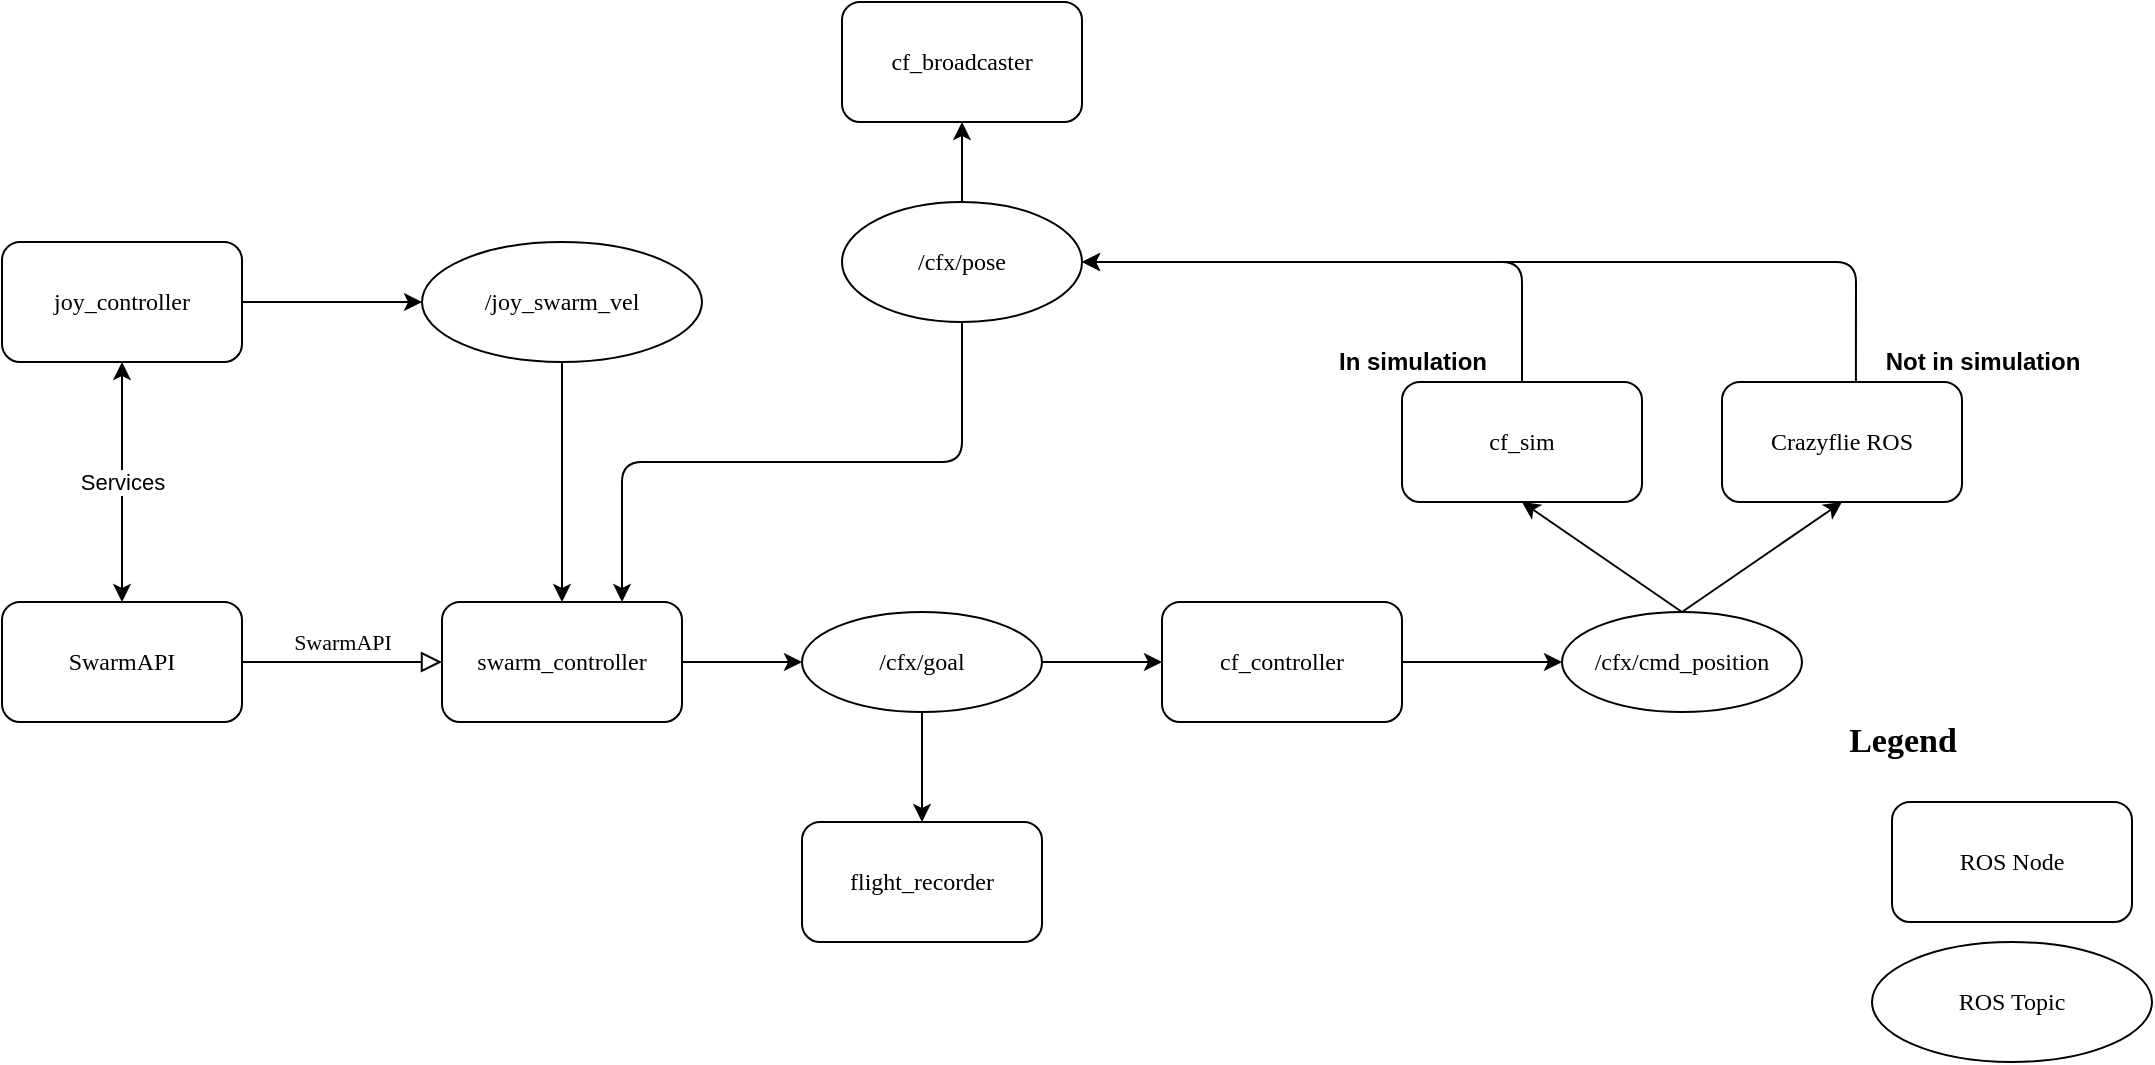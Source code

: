 <mxfile version="13.5.3" type="device"><diagram id="C5RBs43oDa-KdzZeNtuy" name="Page-1"><mxGraphModel dx="1355" dy="776" grid="1" gridSize="10" guides="1" tooltips="1" connect="1" arrows="1" fold="1" page="1" pageScale="1" pageWidth="1169" pageHeight="827" math="0" shadow="0"><root><mxCell id="WIyWlLk6GJQsqaUBKTNV-0"/><mxCell id="WIyWlLk6GJQsqaUBKTNV-1" parent="WIyWlLk6GJQsqaUBKTNV-0"/><mxCell id="Ls8k7aRuhbrhn8P3moN_-0" value="SwarmAPI" style="rounded=1;whiteSpace=wrap;html=1;fontFamily=Comic Sans MS;" parent="WIyWlLk6GJQsqaUBKTNV-1" vertex="1"><mxGeometry x="40" y="370" width="120" height="60" as="geometry"/></mxCell><mxCell id="Ls8k7aRuhbrhn8P3moN_-1" value="&lt;div&gt;swarm_controller&lt;/div&gt;" style="rounded=1;whiteSpace=wrap;html=1;fontFamily=Comic Sans MS;" parent="WIyWlLk6GJQsqaUBKTNV-1" vertex="1"><mxGeometry x="260" y="370" width="120" height="60" as="geometry"/></mxCell><mxCell id="Ls8k7aRuhbrhn8P3moN_-5" value="SwarmAPI" style="edgeStyle=orthogonalEdgeStyle;rounded=0;html=1;jettySize=auto;orthogonalLoop=1;fontSize=11;endArrow=block;endFill=0;endSize=8;strokeWidth=1;shadow=0;labelBackgroundColor=none;exitX=1;exitY=0.5;exitDx=0;exitDy=0;entryX=0;entryY=0.5;entryDx=0;entryDy=0;fontFamily=Comic Sans MS;" parent="WIyWlLk6GJQsqaUBKTNV-1" source="Ls8k7aRuhbrhn8P3moN_-0" target="Ls8k7aRuhbrhn8P3moN_-1" edge="1"><mxGeometry y="10" relative="1" as="geometry"><mxPoint as="offset"/><mxPoint x="390" y="330" as="sourcePoint"/><mxPoint x="500" y="330" as="targetPoint"/></mxGeometry></mxCell><mxCell id="Ls8k7aRuhbrhn8P3moN_-27" value="&lt;b&gt;&lt;font style=&quot;font-size: 17px&quot;&gt;Legend&lt;/font&gt;&lt;/b&gt;" style="text;html=1;align=center;verticalAlign=middle;resizable=0;points=[];autosize=1;fontFamily=Comic Sans MS;" parent="WIyWlLk6GJQsqaUBKTNV-1" vertex="1"><mxGeometry x="945" y="430" width="90" height="20" as="geometry"/></mxCell><mxCell id="Ls8k7aRuhbrhn8P3moN_-28" value="ROS Node" style="rounded=1;whiteSpace=wrap;html=1;fontFamily=Comic Sans MS;" parent="WIyWlLk6GJQsqaUBKTNV-1" vertex="1"><mxGeometry x="985" y="470" width="120" height="60" as="geometry"/></mxCell><mxCell id="Ls8k7aRuhbrhn8P3moN_-29" value="ROS Topic" style="ellipse;whiteSpace=wrap;html=1;fontFamily=Comic Sans MS;" parent="WIyWlLk6GJQsqaUBKTNV-1" vertex="1"><mxGeometry x="975" y="540" width="140" height="60" as="geometry"/></mxCell><mxCell id="gNNyUt6Cvs49o9aLmAuB-0" value="&lt;div&gt;flight_recorder&lt;/div&gt;" style="rounded=1;whiteSpace=wrap;html=1;fontFamily=Comic Sans MS;" vertex="1" parent="WIyWlLk6GJQsqaUBKTNV-1"><mxGeometry x="440" y="480" width="120" height="60" as="geometry"/></mxCell><mxCell id="gNNyUt6Cvs49o9aLmAuB-1" value="joy_controller" style="rounded=1;whiteSpace=wrap;html=1;fontFamily=Comic Sans MS;" vertex="1" parent="WIyWlLk6GJQsqaUBKTNV-1"><mxGeometry x="40" y="190" width="120" height="60" as="geometry"/></mxCell><mxCell id="gNNyUt6Cvs49o9aLmAuB-2" value="cf_broadcaster" style="rounded=1;whiteSpace=wrap;html=1;fontFamily=Comic Sans MS;" vertex="1" parent="WIyWlLk6GJQsqaUBKTNV-1"><mxGeometry x="460" y="70" width="120" height="60" as="geometry"/></mxCell><mxCell id="gNNyUt6Cvs49o9aLmAuB-3" value="&lt;div&gt;cf_sim&lt;/div&gt;" style="rounded=1;whiteSpace=wrap;html=1;fontFamily=Comic Sans MS;" vertex="1" parent="WIyWlLk6GJQsqaUBKTNV-1"><mxGeometry x="740" y="260" width="120" height="60" as="geometry"/></mxCell><mxCell id="gNNyUt6Cvs49o9aLmAuB-4" value="&lt;div&gt;cf_controller&lt;/div&gt;" style="rounded=1;whiteSpace=wrap;html=1;fontFamily=Comic Sans MS;" vertex="1" parent="WIyWlLk6GJQsqaUBKTNV-1"><mxGeometry x="620" y="370" width="120" height="60" as="geometry"/></mxCell><mxCell id="gNNyUt6Cvs49o9aLmAuB-5" value="/joy_swarm_vel" style="ellipse;whiteSpace=wrap;html=1;fontFamily=Comic Sans MS;" vertex="1" parent="WIyWlLk6GJQsqaUBKTNV-1"><mxGeometry x="250" y="190" width="140" height="60" as="geometry"/></mxCell><mxCell id="gNNyUt6Cvs49o9aLmAuB-6" value="" style="endArrow=classic;html=1;exitX=1;exitY=0.5;exitDx=0;exitDy=0;entryX=0;entryY=0.5;entryDx=0;entryDy=0;" edge="1" parent="WIyWlLk6GJQsqaUBKTNV-1" source="gNNyUt6Cvs49o9aLmAuB-1" target="gNNyUt6Cvs49o9aLmAuB-5"><mxGeometry width="50" height="50" relative="1" as="geometry"><mxPoint x="560" y="420" as="sourcePoint"/><mxPoint x="610" y="370" as="targetPoint"/></mxGeometry></mxCell><mxCell id="gNNyUt6Cvs49o9aLmAuB-7" value="" style="endArrow=classic;html=1;exitX=0.5;exitY=1;exitDx=0;exitDy=0;entryX=0.5;entryY=0;entryDx=0;entryDy=0;" edge="1" parent="WIyWlLk6GJQsqaUBKTNV-1" source="gNNyUt6Cvs49o9aLmAuB-5" target="Ls8k7aRuhbrhn8P3moN_-1"><mxGeometry width="50" height="50" relative="1" as="geometry"><mxPoint x="480" y="250" as="sourcePoint"/><mxPoint x="610" y="330" as="targetPoint"/></mxGeometry></mxCell><mxCell id="gNNyUt6Cvs49o9aLmAuB-8" value="" style="endArrow=classic;html=1;exitX=0.5;exitY=0;exitDx=0;exitDy=0;entryX=0.5;entryY=1;entryDx=0;entryDy=0;startArrow=classic;startFill=1;" edge="1" parent="WIyWlLk6GJQsqaUBKTNV-1" source="Ls8k7aRuhbrhn8P3moN_-0" target="gNNyUt6Cvs49o9aLmAuB-1"><mxGeometry width="50" height="50" relative="1" as="geometry"><mxPoint x="90" y="330" as="sourcePoint"/><mxPoint x="140" y="280" as="targetPoint"/></mxGeometry></mxCell><mxCell id="gNNyUt6Cvs49o9aLmAuB-9" value="Services" style="edgeLabel;html=1;align=center;verticalAlign=middle;resizable=0;points=[];" vertex="1" connectable="0" parent="gNNyUt6Cvs49o9aLmAuB-8"><mxGeometry x="0.35" y="2" relative="1" as="geometry"><mxPoint x="2" y="21" as="offset"/></mxGeometry></mxCell><mxCell id="gNNyUt6Cvs49o9aLmAuB-10" value="/cfx/goal" style="ellipse;whiteSpace=wrap;html=1;fontFamily=Comic Sans MS;" vertex="1" parent="WIyWlLk6GJQsqaUBKTNV-1"><mxGeometry x="440" y="375" width="120" height="50" as="geometry"/></mxCell><mxCell id="gNNyUt6Cvs49o9aLmAuB-11" value="" style="endArrow=classic;html=1;exitX=1;exitY=0.5;exitDx=0;exitDy=0;entryX=0;entryY=0.5;entryDx=0;entryDy=0;" edge="1" parent="WIyWlLk6GJQsqaUBKTNV-1" source="Ls8k7aRuhbrhn8P3moN_-1" target="gNNyUt6Cvs49o9aLmAuB-10"><mxGeometry width="50" height="50" relative="1" as="geometry"><mxPoint x="480" y="250" as="sourcePoint"/><mxPoint x="480" y="370" as="targetPoint"/></mxGeometry></mxCell><mxCell id="gNNyUt6Cvs49o9aLmAuB-12" value="Crazyflie ROS" style="rounded=1;whiteSpace=wrap;html=1;fontFamily=Comic Sans MS;" vertex="1" parent="WIyWlLk6GJQsqaUBKTNV-1"><mxGeometry x="900" y="260" width="120" height="60" as="geometry"/></mxCell><mxCell id="gNNyUt6Cvs49o9aLmAuB-13" value="In simulation" style="text;html=1;align=center;verticalAlign=middle;resizable=0;points=[];autosize=1;fontStyle=1" vertex="1" parent="WIyWlLk6GJQsqaUBKTNV-1"><mxGeometry x="690" y="240" width="110" height="20" as="geometry"/></mxCell><mxCell id="gNNyUt6Cvs49o9aLmAuB-14" value="Not in simulation" style="text;html=1;align=center;verticalAlign=middle;resizable=0;points=[];autosize=1;fontStyle=1" vertex="1" parent="WIyWlLk6GJQsqaUBKTNV-1"><mxGeometry x="965" y="240" width="130" height="20" as="geometry"/></mxCell><mxCell id="gNNyUt6Cvs49o9aLmAuB-15" value="/cfx/cmd_position" style="ellipse;whiteSpace=wrap;html=1;fontFamily=Comic Sans MS;" vertex="1" parent="WIyWlLk6GJQsqaUBKTNV-1"><mxGeometry x="820" y="375" width="120" height="50" as="geometry"/></mxCell><mxCell id="gNNyUt6Cvs49o9aLmAuB-16" value="" style="endArrow=classic;html=1;exitX=0.5;exitY=0;exitDx=0;exitDy=0;entryX=0.5;entryY=1;entryDx=0;entryDy=0;" edge="1" parent="WIyWlLk6GJQsqaUBKTNV-1" source="gNNyUt6Cvs49o9aLmAuB-15" target="gNNyUt6Cvs49o9aLmAuB-3"><mxGeometry width="50" height="50" relative="1" as="geometry"><mxPoint x="755" y="300" as="sourcePoint"/><mxPoint x="805" y="250" as="targetPoint"/></mxGeometry></mxCell><mxCell id="gNNyUt6Cvs49o9aLmAuB-17" value="" style="endArrow=classic;html=1;exitX=0.5;exitY=0;exitDx=0;exitDy=0;entryX=0.5;entryY=1;entryDx=0;entryDy=0;" edge="1" parent="WIyWlLk6GJQsqaUBKTNV-1" source="gNNyUt6Cvs49o9aLmAuB-15" target="gNNyUt6Cvs49o9aLmAuB-12"><mxGeometry width="50" height="50" relative="1" as="geometry"><mxPoint x="920" y="430" as="sourcePoint"/><mxPoint x="850" y="490" as="targetPoint"/></mxGeometry></mxCell><mxCell id="gNNyUt6Cvs49o9aLmAuB-18" value="" style="endArrow=classic;html=1;exitX=1;exitY=0.5;exitDx=0;exitDy=0;entryX=0;entryY=0.5;entryDx=0;entryDy=0;" edge="1" parent="WIyWlLk6GJQsqaUBKTNV-1" source="gNNyUt6Cvs49o9aLmAuB-10" target="gNNyUt6Cvs49o9aLmAuB-4"><mxGeometry width="50" height="50" relative="1" as="geometry"><mxPoint x="655" y="240" as="sourcePoint"/><mxPoint x="585" y="300" as="targetPoint"/></mxGeometry></mxCell><mxCell id="gNNyUt6Cvs49o9aLmAuB-20" value="" style="endArrow=classic;html=1;exitX=0.5;exitY=1;exitDx=0;exitDy=0;entryX=0.5;entryY=0;entryDx=0;entryDy=0;" edge="1" parent="WIyWlLk6GJQsqaUBKTNV-1" source="gNNyUt6Cvs49o9aLmAuB-10" target="gNNyUt6Cvs49o9aLmAuB-0"><mxGeometry width="50" height="50" relative="1" as="geometry"><mxPoint x="540" y="429" as="sourcePoint"/><mxPoint x="600" y="429" as="targetPoint"/></mxGeometry></mxCell><mxCell id="gNNyUt6Cvs49o9aLmAuB-21" value="" style="endArrow=classic;html=1;exitX=1;exitY=0.5;exitDx=0;exitDy=0;entryX=0;entryY=0.5;entryDx=0;entryDy=0;" edge="1" parent="WIyWlLk6GJQsqaUBKTNV-1" source="gNNyUt6Cvs49o9aLmAuB-4" target="gNNyUt6Cvs49o9aLmAuB-15"><mxGeometry width="50" height="50" relative="1" as="geometry"><mxPoint x="770" y="394.5" as="sourcePoint"/><mxPoint x="830" y="394.5" as="targetPoint"/></mxGeometry></mxCell><mxCell id="gNNyUt6Cvs49o9aLmAuB-30" style="edgeStyle=orthogonalEdgeStyle;curved=1;rounded=0;orthogonalLoop=1;jettySize=auto;html=1;entryX=0.5;entryY=1;entryDx=0;entryDy=0;startArrow=none;startFill=0;" edge="1" parent="WIyWlLk6GJQsqaUBKTNV-1" source="gNNyUt6Cvs49o9aLmAuB-22" target="gNNyUt6Cvs49o9aLmAuB-2"><mxGeometry relative="1" as="geometry"/></mxCell><mxCell id="gNNyUt6Cvs49o9aLmAuB-22" value="/cfx/pose" style="ellipse;whiteSpace=wrap;html=1;fontFamily=Comic Sans MS;" vertex="1" parent="WIyWlLk6GJQsqaUBKTNV-1"><mxGeometry x="460" y="170" width="120" height="60" as="geometry"/></mxCell><mxCell id="gNNyUt6Cvs49o9aLmAuB-27" value="" style="endArrow=classic;html=1;exitX=0.5;exitY=0;exitDx=0;exitDy=0;entryX=1;entryY=0.5;entryDx=0;entryDy=0;edgeStyle=orthogonalEdgeStyle;" edge="1" parent="WIyWlLk6GJQsqaUBKTNV-1" source="gNNyUt6Cvs49o9aLmAuB-3" target="gNNyUt6Cvs49o9aLmAuB-22"><mxGeometry width="50" height="50" relative="1" as="geometry"><mxPoint x="790" y="140" as="sourcePoint"/><mxPoint x="840" y="90" as="targetPoint"/></mxGeometry></mxCell><mxCell id="gNNyUt6Cvs49o9aLmAuB-29" value="" style="endArrow=classic;html=1;exitX=0.558;exitY=0;exitDx=0;exitDy=0;entryX=1;entryY=0.5;entryDx=0;entryDy=0;edgeStyle=orthogonalEdgeStyle;exitPerimeter=0;" edge="1" parent="WIyWlLk6GJQsqaUBKTNV-1" source="gNNyUt6Cvs49o9aLmAuB-12" target="gNNyUt6Cvs49o9aLmAuB-22"><mxGeometry width="50" height="50" relative="1" as="geometry"><mxPoint x="1060" y="140" as="sourcePoint"/><mxPoint x="830" y="70" as="targetPoint"/></mxGeometry></mxCell><mxCell id="gNNyUt6Cvs49o9aLmAuB-32" value="" style="endArrow=classic;html=1;exitX=0.5;exitY=1;exitDx=0;exitDy=0;entryX=0.75;entryY=0;entryDx=0;entryDy=0;edgeStyle=orthogonalEdgeStyle;" edge="1" parent="WIyWlLk6GJQsqaUBKTNV-1" source="gNNyUt6Cvs49o9aLmAuB-22" target="Ls8k7aRuhbrhn8P3moN_-1"><mxGeometry width="50" height="50" relative="1" as="geometry"><mxPoint x="560" y="390" as="sourcePoint"/><mxPoint x="520" y="320" as="targetPoint"/></mxGeometry></mxCell></root></mxGraphModel></diagram></mxfile>